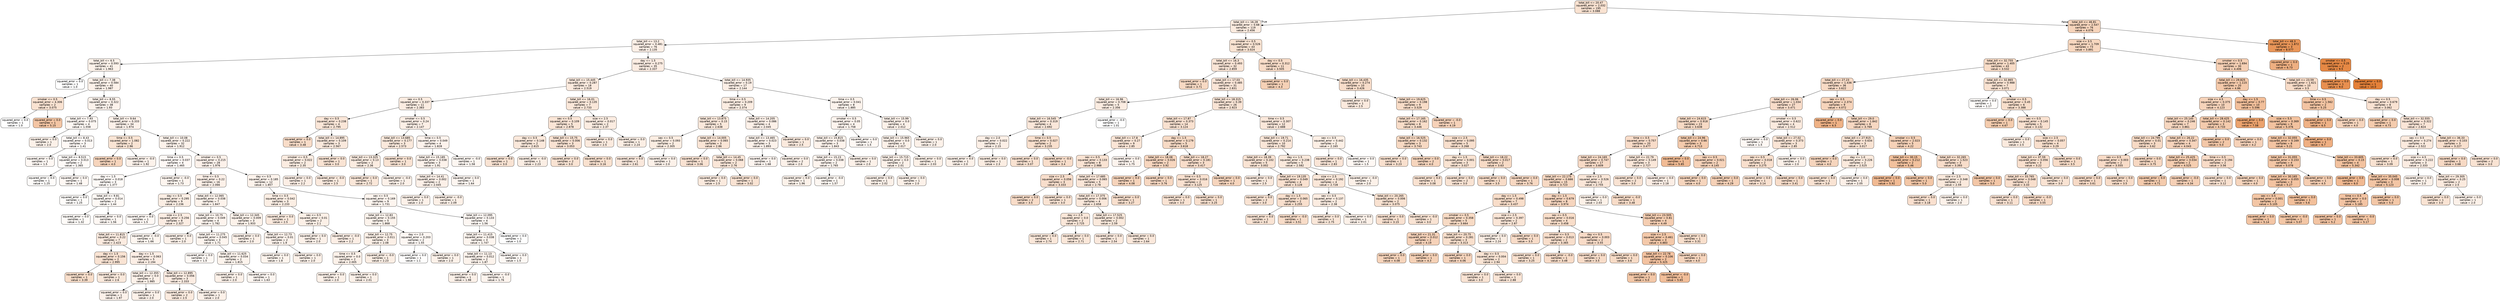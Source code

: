 digraph Tree {
node [shape=box, style="filled, rounded", color="black", fontname="helvetica"] ;
edge [fontname="helvetica"] ;
0 [label="total_bill <= 20.47\nsquared_error = 2.032\nsamples = 195\nvalue = 3.088", fillcolor="#f9e2d1"] ;
1 [label="total_bill <= 16.28\nsquared_error = 0.68\nsamples = 119\nvalue = 2.456", fillcolor="#fbebdf"] ;
0 -> 1 [labeldistance=2.5, labelangle=45, headlabel="True"] ;
2 [label="total_bill <= 13.2\nsquared_error = 0.481\nsamples = 76\nvalue = 2.135", fillcolor="#fcefe6"] ;
1 -> 2 ;
3 [label="total_bill <= 6.5\nsquared_error = 0.593\nsamples = 41\nvalue = 1.963", fillcolor="#fcf2ea"] ;
2 -> 3 ;
4 [label="squared_error = 0.0\nsamples = 1\nvalue = 1.0", fillcolor="#ffffff"] ;
3 -> 4 ;
5 [label="total_bill <= 7.38\nsquared_error = 0.584\nsamples = 40\nvalue = 1.987", fillcolor="#fcf1e9"] ;
3 -> 5 ;
6 [label="smoker <= 0.5\nsquared_error = 4.306\nsamples = 2\nvalue = 3.075", fillcolor="#f9e2d1"] ;
5 -> 6 ;
7 [label="squared_error = 0.0\nsamples = 1\nvalue = 1.0", fillcolor="#ffffff"] ;
6 -> 7 ;
8 [label="squared_error = 0.0\nsamples = 1\nvalue = 5.15", fillcolor="#f3c5a4"] ;
6 -> 8 ;
9 [label="total_bill <= 8.55\nsquared_error = 0.322\nsamples = 38\nvalue = 1.93", fillcolor="#fcf2eb"] ;
5 -> 9 ;
10 [label="total_bill <= 7.93\nsquared_error = 0.075\nsamples = 4\nvalue = 1.558", fillcolor="#fdf7f3"] ;
9 -> 10 ;
11 [label="squared_error = 0.0\nsamples = 1\nvalue = 2.0", fillcolor="#fcf1e9"] ;
10 -> 11 ;
12 [label="total_bill <= 8.43\nsquared_error = 0.013\nsamples = 3\nvalue = 1.41", fillcolor="#fef9f6"] ;
10 -> 12 ;
13 [label="squared_error = 0.0\nsamples = 1\nvalue = 1.5", fillcolor="#fef8f4"] ;
12 -> 13 ;
14 [label="total_bill <= 8.515\nsquared_error = 0.013\nsamples = 2\nvalue = 1.365", fillcolor="#fefaf7"] ;
12 -> 14 ;
15 [label="squared_error = 0.0\nsamples = 1\nvalue = 1.25", fillcolor="#fefcfa"] ;
14 -> 15 ;
16 [label="squared_error = 0.0\nsamples = 1\nvalue = 1.48", fillcolor="#fef8f4"] ;
14 -> 16 ;
17 [label="total_bill <= 9.64\nsquared_error = 0.333\nsamples = 34\nvalue = 1.974", fillcolor="#fcf1ea"] ;
9 -> 17 ;
18 [label="time <= 0.5\nsquared_error = 1.082\nsamples = 2\nvalue = 2.96", fillcolor="#f9e4d4"] ;
17 -> 18 ;
19 [label="squared_error = 0.0\nsamples = 1\nvalue = 4.0", fillcolor="#f6d5bd"] ;
18 -> 19 ;
20 [label="squared_error = -0.0\nsamples = 1\nvalue = 1.92", fillcolor="#fcf2eb"] ;
18 -> 20 ;
21 [label="total_bill <= 10.08\nsquared_error = 0.222\nsamples = 32\nvalue = 1.912", fillcolor="#fcf2eb"] ;
17 -> 21 ;
22 [label="time <= 0.5\nsquared_error = 0.037\nsamples = 4\nvalue = 1.465", fillcolor="#fef8f5"] ;
21 -> 22 ;
23 [label="day <= 1.5\nsquared_error = 0.018\nsamples = 3\nvalue = 1.377", fillcolor="#fefaf7"] ;
22 -> 23 ;
24 [label="squared_error = 0.0\nsamples = 1\nvalue = 1.25", fillcolor="#fefcfa"] ;
23 -> 24 ;
25 [label="total_bill <= 9.81\nsquared_error = 0.014\nsamples = 2\nvalue = 1.44", fillcolor="#fef9f5"] ;
23 -> 25 ;
26 [label="squared_error = 0.0\nsamples = 1\nvalue = 1.32", fillcolor="#fefbf8"] ;
25 -> 26 ;
27 [label="squared_error = 0.0\nsamples = 1\nvalue = 1.56", fillcolor="#fdf7f3"] ;
25 -> 27 ;
28 [label="squared_error = -0.0\nsamples = 1\nvalue = 1.73", fillcolor="#fdf5ef"] ;
22 -> 28 ;
29 [label="smoker <= 0.5\nsquared_error = 0.215\nsamples = 28\nvalue = 1.976", fillcolor="#fcf1ea"] ;
21 -> 29 ;
30 [label="time <= 0.5\nsquared_error = 0.22\nsamples = 16\nvalue = 2.066", fillcolor="#fcf0e8"] ;
29 -> 30 ;
31 [label="day <= 0.5\nsquared_error = 0.295\nsamples = 9\nvalue = 2.236", fillcolor="#fbeee4"] ;
30 -> 31 ;
32 [label="squared_error = 0.0\nsamples = 1\nvalue = 1.5", fillcolor="#fef8f4"] ;
31 -> 32 ;
33 [label="size <= 2.5\nsquared_error = 0.256\nsamples = 8\nvalue = 2.327", fillcolor="#fbece2"] ;
31 -> 33 ;
34 [label="total_bill <= 11.815\nsquared_error = 0.22\nsamples = 7\nvalue = 2.423", fillcolor="#fbebe0"] ;
33 -> 34 ;
35 [label="day <= 1.5\nsquared_error = 0.156\nsamples = 2\nvalue = 2.995", fillcolor="#f9e3d3"] ;
34 -> 35 ;
36 [label="squared_error = 0.0\nsamples = 1\nvalue = 3.39", fillcolor="#f8deca"] ;
35 -> 36 ;
37 [label="squared_error = 0.0\nsamples = 1\nvalue = 2.6", fillcolor="#fae9dc"] ;
35 -> 37 ;
38 [label="day <= 1.5\nsquared_error = 0.063\nsamples = 5\nvalue = 2.194", fillcolor="#fceee5"] ;
34 -> 38 ;
39 [label="total_bill <= 12.355\nsquared_error = 0.0\nsamples = 2\nvalue = 1.985", fillcolor="#fcf1e9"] ;
38 -> 39 ;
40 [label="squared_error = 0.0\nsamples = 1\nvalue = 1.97", fillcolor="#fcf1ea"] ;
39 -> 40 ;
41 [label="squared_error = 0.0\nsamples = 1\nvalue = 2.0", fillcolor="#fcf1e9"] ;
39 -> 41 ;
42 [label="total_bill <= 12.895\nsquared_error = 0.056\nsamples = 3\nvalue = 2.333", fillcolor="#fbece2"] ;
38 -> 42 ;
43 [label="squared_error = 0.0\nsamples = 2\nvalue = 2.5", fillcolor="#fbeade"] ;
42 -> 43 ;
44 [label="squared_error = 0.0\nsamples = 1\nvalue = 2.0", fillcolor="#fcf1e9"] ;
42 -> 44 ;
45 [label="squared_error = -0.0\nsamples = 1\nvalue = 1.66", fillcolor="#fdf6f0"] ;
33 -> 45 ;
46 [label="total_bill <= 12.065\nsquared_error = 0.038\nsamples = 7\nvalue = 1.847", fillcolor="#fdf3ec"] ;
30 -> 46 ;
47 [label="total_bill <= 10.75\nsquared_error = 0.049\nsamples = 4\nvalue = 1.782", fillcolor="#fdf4ee"] ;
46 -> 47 ;
48 [label="squared_error = 0.0\nsamples = 1\nvalue = 2.0", fillcolor="#fcf1e9"] ;
47 -> 48 ;
49 [label="total_bill <= 11.275\nsquared_error = 0.045\nsamples = 3\nvalue = 1.71", fillcolor="#fdf5ef"] ;
47 -> 49 ;
50 [label="squared_error = 0.0\nsamples = 1\nvalue = 1.5", fillcolor="#fef8f4"] ;
49 -> 50 ;
51 [label="total_bill <= 11.625\nsquared_error = 0.034\nsamples = 2\nvalue = 1.815", fillcolor="#fdf4ed"] ;
49 -> 51 ;
52 [label="squared_error = 0.0\nsamples = 1\nvalue = 2.0", fillcolor="#fcf1e9"] ;
51 -> 52 ;
53 [label="squared_error = 0.0\nsamples = 1\nvalue = 1.63", fillcolor="#fdf6f1"] ;
51 -> 53 ;
54 [label="total_bill <= 12.345\nsquared_error = 0.009\nsamples = 3\nvalue = 1.933", fillcolor="#fcf2ea"] ;
46 -> 54 ;
55 [label="squared_error = 0.0\nsamples = 1\nvalue = 2.0", fillcolor="#fcf1e9"] ;
54 -> 55 ;
56 [label="total_bill <= 12.73\nsquared_error = 0.01\nsamples = 2\nvalue = 1.9", fillcolor="#fcf2eb"] ;
54 -> 56 ;
57 [label="squared_error = 0.0\nsamples = 1\nvalue = 1.8", fillcolor="#fdf4ed"] ;
56 -> 57 ;
58 [label="squared_error = 0.0\nsamples = 1\nvalue = 2.0", fillcolor="#fcf1e9"] ;
56 -> 58 ;
59 [label="day <= 0.5\nsquared_error = 0.185\nsamples = 12\nvalue = 1.857", fillcolor="#fdf3ec"] ;
29 -> 59 ;
60 [label="time <= 0.5\nsquared_error = 0.042\nsamples = 3\nvalue = 2.233", fillcolor="#fbeee4"] ;
59 -> 60 ;
61 [label="squared_error = 0.0\nsamples = 1\nvalue = 2.5", fillcolor="#fbeade"] ;
60 -> 61 ;
62 [label="sex <= 0.5\nsquared_error = 0.01\nsamples = 2\nvalue = 2.1", fillcolor="#fcf0e7"] ;
60 -> 62 ;
63 [label="squared_error = 0.0\nsamples = 1\nvalue = 2.0", fillcolor="#fcf1e9"] ;
62 -> 63 ;
64 [label="squared_error = -0.0\nsamples = 1\nvalue = 2.2", fillcolor="#fceee5"] ;
62 -> 64 ;
65 [label="sex <= 0.5\nsquared_error = 0.169\nsamples = 9\nvalue = 1.731", fillcolor="#fdf5ef"] ;
59 -> 65 ;
66 [label="total_bill <= 12.83\nsquared_error = 0.155\nsamples = 5\nvalue = 1.868", fillcolor="#fcf3ec"] ;
65 -> 66 ;
67 [label="total_bill <= 12.75\nsquared_error = 0.011\nsamples = 3\nvalue = 2.08", fillcolor="#fcf0e7"] ;
66 -> 67 ;
68 [label="time <= 0.5\nsquared_error = 0.0\nsamples = 2\nvalue = 2.005", fillcolor="#fcf1e9"] ;
67 -> 68 ;
69 [label="squared_error = 0.0\nsamples = 1\nvalue = 2.0", fillcolor="#fcf1e9"] ;
68 -> 69 ;
70 [label="squared_error = 0.0\nsamples = 1\nvalue = 2.01", fillcolor="#fcf1e9"] ;
68 -> 70 ;
71 [label="squared_error = -0.0\nsamples = 1\nvalue = 2.23", fillcolor="#fbeee4"] ;
67 -> 71 ;
72 [label="day <= 2.0\nsquared_error = 0.203\nsamples = 2\nvalue = 1.55", fillcolor="#fdf7f3"] ;
66 -> 72 ;
73 [label="squared_error = 0.0\nsamples = 1\nvalue = 1.1", fillcolor="#fffefd"] ;
72 -> 73 ;
74 [label="squared_error = 0.0\nsamples = 1\nvalue = 2.0", fillcolor="#fcf1e9"] ;
72 -> 74 ;
75 [label="total_bill <= 12.095\nsquared_error = 0.133\nsamples = 4\nvalue = 1.56", fillcolor="#fdf7f3"] ;
65 -> 75 ;
76 [label="total_bill <= 11.415\nsquared_error = 0.038\nsamples = 3\nvalue = 1.747", fillcolor="#fdf5ef"] ;
75 -> 76 ;
77 [label="total_bill <= 11.13\nsquared_error = 0.012\nsamples = 2\nvalue = 1.87", fillcolor="#fcf3ec"] ;
76 -> 77 ;
78 [label="squared_error = 0.0\nsamples = 1\nvalue = 1.98", fillcolor="#fcf1e9"] ;
77 -> 78 ;
79 [label="squared_error = -0.0\nsamples = 1\nvalue = 1.76", fillcolor="#fdf4ee"] ;
77 -> 79 ;
80 [label="squared_error = 0.0\nsamples = 1\nvalue = 1.5", fillcolor="#fef8f4"] ;
76 -> 80 ;
81 [label="squared_error = 0.0\nsamples = 1\nvalue = 1.0", fillcolor="#ffffff"] ;
75 -> 81 ;
82 [label="day <= 1.5\nsquared_error = 0.275\nsamples = 35\nvalue = 2.337", fillcolor="#fbece2"] ;
2 -> 82 ;
83 [label="total_bill <= 15.445\nsquared_error = 0.287\nsamples = 18\nvalue = 2.519", fillcolor="#fbeade"] ;
82 -> 83 ;
84 [label="sex <= 0.5\nsquared_error = 0.337\nsamples = 11\nvalue = 2.383", fillcolor="#fbece1"] ;
83 -> 84 ;
85 [label="day <= 0.5\nsquared_error = 0.238\nsamples = 4\nvalue = 2.795", fillcolor="#fae6d8"] ;
84 -> 85 ;
86 [label="squared_error = 0.0\nsamples = 1\nvalue = 3.48", fillcolor="#f8dcc8"] ;
85 -> 86 ;
87 [label="total_bill <= 14.895\nsquared_error = 0.109\nsamples = 3\nvalue = 2.567", fillcolor="#fae9dd"] ;
85 -> 87 ;
88 [label="smoker <= 0.5\nsquared_error = 0.022\nsamples = 2\nvalue = 2.35", fillcolor="#fbece1"] ;
87 -> 88 ;
89 [label="squared_error = 0.0\nsamples = 1\nvalue = 2.2", fillcolor="#fceee5"] ;
88 -> 89 ;
90 [label="squared_error = -0.0\nsamples = 1\nvalue = 2.5", fillcolor="#fbeade"] ;
88 -> 90 ;
91 [label="squared_error = 0.0\nsamples = 1\nvalue = 3.0", fillcolor="#f9e3d3"] ;
87 -> 91 ;
92 [label="smoker <= 0.5\nsquared_error = 0.24\nsamples = 7\nvalue = 2.147", fillcolor="#fcefe6"] ;
84 -> 92 ;
93 [label="total_bill <= 13.685\nsquared_error = 0.177\nsamples = 3\nvalue = 2.573", fillcolor="#fae9dc"] ;
92 -> 93 ;
94 [label="total_bill <= 13.325\nsquared_error = 0.13\nsamples = 2\nvalue = 2.36", fillcolor="#fbece1"] ;
93 -> 94 ;
95 [label="squared_error = 0.0\nsamples = 1\nvalue = 2.72", fillcolor="#fae7d9"] ;
94 -> 95 ;
96 [label="squared_error = -0.0\nsamples = 1\nvalue = 2.0", fillcolor="#fcf1e9"] ;
94 -> 96 ;
97 [label="squared_error = 0.0\nsamples = 1\nvalue = 3.0", fillcolor="#f9e3d3"] ;
93 -> 97 ;
98 [label="time <= 0.5\nsquared_error = 0.049\nsamples = 4\nvalue = 1.828", fillcolor="#fdf3ed"] ;
92 -> 98 ;
99 [label="total_bill <= 15.185\nsquared_error = 0.038\nsamples = 3\nvalue = 1.91", fillcolor="#fcf2eb"] ;
98 -> 99 ;
100 [label="total_bill <= 14.41\nsquared_error = 0.002\nsamples = 2\nvalue = 2.045", fillcolor="#fcf0e8"] ;
99 -> 100 ;
101 [label="squared_error = 0.0\nsamples = 1\nvalue = 2.0", fillcolor="#fcf1e9"] ;
100 -> 101 ;
102 [label="squared_error = -0.0\nsamples = 1\nvalue = 2.09", fillcolor="#fcf0e7"] ;
100 -> 102 ;
103 [label="squared_error = 0.0\nsamples = 1\nvalue = 1.64", fillcolor="#fdf6f1"] ;
99 -> 103 ;
104 [label="squared_error = -0.0\nsamples = 1\nvalue = 1.58", fillcolor="#fdf7f2"] ;
98 -> 104 ;
105 [label="total_bill <= 16.01\nsquared_error = 0.135\nsamples = 7\nvalue = 2.733", fillcolor="#fae7d9"] ;
83 -> 105 ;
106 [label="sex <= 0.5\nsquared_error = 0.109\nsamples = 5\nvalue = 2.878", fillcolor="#fae5d6"] ;
105 -> 106 ;
107 [label="day <= 0.5\nsquared_error = 0.148\nsamples = 2\nvalue = 2.615", fillcolor="#fae8db"] ;
106 -> 107 ;
108 [label="squared_error = 0.0\nsamples = 1\nvalue = 3.0", fillcolor="#f9e3d3"] ;
107 -> 108 ;
109 [label="squared_error = -0.0\nsamples = 1\nvalue = 2.23", fillcolor="#fbeee4"] ;
107 -> 109 ;
110 [label="total_bill <= 15.75\nsquared_error = 0.006\nsamples = 3\nvalue = 3.053", fillcolor="#f9e2d2"] ;
106 -> 110 ;
111 [label="squared_error = 0.0\nsamples = 2\nvalue = 3.0", fillcolor="#f9e3d3"] ;
110 -> 111 ;
112 [label="squared_error = 0.0\nsamples = 1\nvalue = 3.16", fillcolor="#f9e1cf"] ;
110 -> 112 ;
113 [label="size <= 2.5\nsquared_error = 0.017\nsamples = 2\nvalue = 2.37", fillcolor="#fbece1"] ;
105 -> 113 ;
114 [label="squared_error = 0.0\nsamples = 1\nvalue = 2.5", fillcolor="#fbeade"] ;
113 -> 114 ;
115 [label="squared_error = 0.0\nsamples = 1\nvalue = 2.24", fillcolor="#fbeee4"] ;
113 -> 115 ;
116 [label="total_bill <= 14.935\nsquared_error = 0.19\nsamples = 17\nvalue = 2.144", fillcolor="#fcefe6"] ;
82 -> 116 ;
117 [label="time <= 0.5\nsquared_error = 0.209\nsamples = 9\nvalue = 2.374", fillcolor="#fbece1"] ;
116 -> 117 ;
118 [label="total_bill <= 13.875\nsquared_error = 0.15\nsamples = 5\nvalue = 2.638", fillcolor="#fae8db"] ;
117 -> 118 ;
119 [label="sex <= 0.5\nsquared_error = 0.093\nsamples = 2\nvalue = 2.305", fillcolor="#fbede2"] ;
118 -> 119 ;
120 [label="squared_error = 0.0\nsamples = 1\nvalue = 2.61", fillcolor="#fae8dc"] ;
119 -> 120 ;
121 [label="squared_error = 0.0\nsamples = 1\nvalue = 2.0", fillcolor="#fcf1e9"] ;
119 -> 121 ;
122 [label="total_bill <= 14.005\nsquared_error = 0.065\nsamples = 3\nvalue = 2.86", fillcolor="#fae5d6"] ;
118 -> 122 ;
123 [label="squared_error = 0.0\nsamples = 1\nvalue = 3.06", fillcolor="#f9e2d2"] ;
122 -> 123 ;
124 [label="total_bill <= 14.45\nsquared_error = 0.068\nsamples = 2\nvalue = 2.76", fillcolor="#fae6d8"] ;
122 -> 124 ;
125 [label="squared_error = 0.0\nsamples = 1\nvalue = 2.5", fillcolor="#fbeade"] ;
124 -> 125 ;
126 [label="squared_error = 0.0\nsamples = 1\nvalue = 3.02", fillcolor="#f9e3d3"] ;
124 -> 126 ;
127 [label="total_bill <= 14.205\nsquared_error = 0.086\nsamples = 4\nvalue = 2.045", fillcolor="#fcf0e8"] ;
117 -> 127 ;
128 [label="total_bill <= 13.465\nsquared_error = 0.023\nsamples = 3\nvalue = 1.893", fillcolor="#fcf2eb"] ;
127 -> 128 ;
129 [label="squared_error = 0.0\nsamples = 1\nvalue = 1.68", fillcolor="#fdf5f0"] ;
128 -> 129 ;
130 [label="squared_error = 0.0\nsamples = 2\nvalue = 2.0", fillcolor="#fcf1e9"] ;
128 -> 130 ;
131 [label="squared_error = 0.0\nsamples = 1\nvalue = 2.5", fillcolor="#fbeade"] ;
127 -> 131 ;
132 [label="time <= 0.5\nsquared_error = 0.041\nsamples = 8\nvalue = 1.885", fillcolor="#fcf3ec"] ;
116 -> 132 ;
133 [label="smoker <= 0.5\nsquared_error = 0.05\nsamples = 4\nvalue = 1.758", fillcolor="#fdf4ee"] ;
132 -> 133 ;
134 [label="total_bill <= 15.815\nsquared_error = 0.038\nsamples = 3\nvalue = 1.843", fillcolor="#fdf3ec"] ;
133 -> 134 ;
135 [label="total_bill <= 15.23\nsquared_error = 0.038\nsamples = 2\nvalue = 1.765", fillcolor="#fdf4ee"] ;
134 -> 135 ;
136 [label="squared_error = 0.0\nsamples = 1\nvalue = 1.96", fillcolor="#fcf2ea"] ;
135 -> 136 ;
137 [label="squared_error = -0.0\nsamples = 1\nvalue = 1.57", fillcolor="#fdf7f2"] ;
135 -> 137 ;
138 [label="squared_error = 0.0\nsamples = 1\nvalue = 2.0", fillcolor="#fcf1e9"] ;
134 -> 138 ;
139 [label="squared_error = 0.0\nsamples = 1\nvalue = 1.5", fillcolor="#fef8f4"] ;
133 -> 139 ;
140 [label="total_bill <= 15.99\nsquared_error = 0.0\nsamples = 4\nvalue = 2.012", fillcolor="#fcf1e9"] ;
132 -> 140 ;
141 [label="total_bill <= 15.965\nsquared_error = 0.0\nsamples = 3\nvalue = 2.017", fillcolor="#fcf1e9"] ;
140 -> 141 ;
142 [label="total_bill <= 15.715\nsquared_error = 0.0\nsamples = 2\nvalue = 2.01", fillcolor="#fcf1e9"] ;
141 -> 142 ;
143 [label="squared_error = 0.0\nsamples = 1\nvalue = 2.02", fillcolor="#fcf1e9"] ;
142 -> 143 ;
144 [label="squared_error = 0.0\nsamples = 1\nvalue = 2.0", fillcolor="#fcf1e9"] ;
142 -> 144 ;
145 [label="squared_error = 0.0\nsamples = 1\nvalue = 2.03", fillcolor="#fcf1e8"] ;
141 -> 145 ;
146 [label="squared_error = 0.0\nsamples = 1\nvalue = 2.0", fillcolor="#fcf1e9"] ;
140 -> 146 ;
147 [label="smoker <= 0.5\nsquared_error = 0.526\nsamples = 43\nvalue = 3.024", fillcolor="#f9e3d2"] ;
1 -> 147 ;
148 [label="total_bill <= 16.3\nsquared_error = 0.493\nsamples = 32\nvalue = 2.859", fillcolor="#fae5d6"] ;
147 -> 148 ;
149 [label="squared_error = 0.0\nsamples = 1\nvalue = 3.71", fillcolor="#f7d9c3"] ;
148 -> 149 ;
150 [label="total_bill <= 17.03\nsquared_error = 0.485\nsamples = 31\nvalue = 2.831", fillcolor="#fae5d7"] ;
148 -> 150 ;
151 [label="total_bill <= 16.96\nsquared_error = 0.708\nsamples = 5\nvalue = 2.356", fillcolor="#fbece1"] ;
150 -> 151 ;
152 [label="total_bill <= 16.545\nsquared_error = 0.319\nsamples = 4\nvalue = 2.692", fillcolor="#fae7da"] ;
151 -> 152 ;
153 [label="day <= 2.0\nsquared_error = 0.022\nsamples = 2\nvalue = 2.15", fillcolor="#fcefe6"] ;
152 -> 153 ;
154 [label="squared_error = 0.0\nsamples = 1\nvalue = 2.0", fillcolor="#fcf1e9"] ;
153 -> 154 ;
155 [label="squared_error = 0.0\nsamples = 1\nvalue = 2.3", fillcolor="#fbede2"] ;
153 -> 155 ;
156 [label="time <= 0.5\nsquared_error = 0.027\nsamples = 2\nvalue = 3.235", fillcolor="#f9e0ce"] ;
152 -> 156 ;
157 [label="squared_error = 0.0\nsamples = 1\nvalue = 3.07", fillcolor="#f9e2d1"] ;
156 -> 157 ;
158 [label="squared_error = -0.0\nsamples = 1\nvalue = 3.4", fillcolor="#f8ddca"] ;
156 -> 158 ;
159 [label="squared_error = -0.0\nsamples = 1\nvalue = 1.01", fillcolor="#ffffff"] ;
151 -> 159 ;
160 [label="total_bill <= 18.315\nsquared_error = 0.39\nsamples = 26\nvalue = 2.923", fillcolor="#f9e4d5"] ;
150 -> 160 ;
161 [label="total_bill <= 17.87\nsquared_error = 0.373\nsamples = 14\nvalue = 3.124", fillcolor="#f9e1d0"] ;
160 -> 161 ;
162 [label="total_bill <= 17.8\nsquared_error = 0.27\nsamples = 9\nvalue = 2.85", fillcolor="#fae5d6"] ;
161 -> 162 ;
163 [label="sex <= 0.5\nsquared_error = 0.133\nsamples = 8\nvalue = 2.988", fillcolor="#f9e3d3"] ;
162 -> 163 ;
164 [label="size <= 2.5\nsquared_error = 0.056\nsamples = 3\nvalue = 3.333", fillcolor="#f8decc"] ;
163 -> 164 ;
165 [label="squared_error = 0.0\nsamples = 2\nvalue = 3.5", fillcolor="#f8dcc8"] ;
164 -> 165 ;
166 [label="squared_error = 0.0\nsamples = 1\nvalue = 3.0", fillcolor="#f9e3d3"] ;
164 -> 166 ;
167 [label="total_bill <= 17.685\nsquared_error = 0.065\nsamples = 5\nvalue = 2.78", fillcolor="#fae6d8"] ;
163 -> 167 ;
168 [label="total_bill <= 17.375\nsquared_error = 0.006\nsamples = 4\nvalue = 2.658", fillcolor="#fae8db"] ;
167 -> 168 ;
169 [label="day <= 2.5\nsquared_error = 0.0\nsamples = 2\nvalue = 2.725", fillcolor="#fae7d9"] ;
168 -> 169 ;
170 [label="squared_error = 0.0\nsamples = 1\nvalue = 2.74", fillcolor="#fae7d9"] ;
169 -> 170 ;
171 [label="squared_error = 0.0\nsamples = 1\nvalue = 2.71", fillcolor="#fae7d9"] ;
169 -> 171 ;
172 [label="total_bill <= 17.525\nsquared_error = 0.002\nsamples = 2\nvalue = 2.59", fillcolor="#fae9dc"] ;
168 -> 172 ;
173 [label="squared_error = 0.0\nsamples = 1\nvalue = 2.54", fillcolor="#fbe9dd"] ;
172 -> 173 ;
174 [label="squared_error = 0.0\nsamples = 1\nvalue = 2.64", fillcolor="#fae8db"] ;
172 -> 174 ;
175 [label="squared_error = 0.0\nsamples = 1\nvalue = 3.27", fillcolor="#f8dfcd"] ;
167 -> 175 ;
176 [label="squared_error = 0.0\nsamples = 1\nvalue = 1.75", fillcolor="#fdf4ee"] ;
162 -> 176 ;
177 [label="day <= 1.5\nsquared_error = 0.179\nsamples = 5\nvalue = 3.618", fillcolor="#f7dac5"] ;
161 -> 177 ;
178 [label="total_bill <= 18.08\nsquared_error = 0.026\nsamples = 2\nvalue = 3.92", fillcolor="#f7d6bf"] ;
177 -> 178 ;
179 [label="squared_error = 0.0\nsamples = 1\nvalue = 4.08", fillcolor="#f6d4bb"] ;
178 -> 179 ;
180 [label="squared_error = 0.0\nsamples = 1\nvalue = 3.76", fillcolor="#f7d8c2"] ;
178 -> 180 ;
181 [label="total_bill <= 18.27\nsquared_error = 0.181\nsamples = 3\nvalue = 3.417", fillcolor="#f8ddca"] ;
177 -> 181 ;
182 [label="time <= 0.5\nsquared_error = 0.016\nsamples = 2\nvalue = 3.125", fillcolor="#f9e1d0"] ;
181 -> 182 ;
183 [label="squared_error = 0.0\nsamples = 1\nvalue = 3.0", fillcolor="#f9e3d3"] ;
182 -> 183 ;
184 [label="squared_error = 0.0\nsamples = 1\nvalue = 3.25", fillcolor="#f8e0ce"] ;
182 -> 184 ;
185 [label="squared_error = 0.0\nsamples = 1\nvalue = 4.0", fillcolor="#f6d5bd"] ;
181 -> 185 ;
186 [label="time <= 0.5\nsquared_error = 0.307\nsamples = 12\nvalue = 2.688", fillcolor="#fae7da"] ;
160 -> 186 ;
187 [label="total_bill <= 19.71\nsquared_error = 0.214\nsamples = 10\nvalue = 2.792", fillcolor="#fae6d8"] ;
186 -> 187 ;
188 [label="total_bill <= 18.39\nsquared_error = 0.102\nsamples = 5\nvalue = 3.002", fillcolor="#f9e3d3"] ;
187 -> 188 ;
189 [label="squared_error = 0.0\nsamples = 1\nvalue = 2.5", fillcolor="#fbeade"] ;
188 -> 189 ;
190 [label="total_bill <= 19.135\nsquared_error = 0.049\nsamples = 4\nvalue = 3.128", fillcolor="#f9e1d0"] ;
188 -> 190 ;
191 [label="squared_error = 0.0\nsamples = 2\nvalue = 3.0", fillcolor="#f9e3d3"] ;
190 -> 191 ;
192 [label="day <= 1.5\nsquared_error = 0.065\nsamples = 2\nvalue = 3.255", fillcolor="#f8dfcd"] ;
190 -> 192 ;
193 [label="squared_error = 0.0\nsamples = 1\nvalue = 3.0", fillcolor="#f9e3d3"] ;
192 -> 193 ;
194 [label="squared_error = -0.0\nsamples = 1\nvalue = 3.51", fillcolor="#f8dcc8"] ;
192 -> 194 ;
195 [label="day <= 1.5\nsquared_error = 0.238\nsamples = 5\nvalue = 2.582", fillcolor="#fae9dc"] ;
187 -> 195 ;
196 [label="size <= 2.5\nsquared_error = 0.192\nsamples = 4\nvalue = 2.728", fillcolor="#fae7d9"] ;
195 -> 196 ;
197 [label="sex <= 0.5\nsquared_error = 0.137\nsamples = 2\nvalue = 2.38", fillcolor="#fbece1"] ;
196 -> 197 ;
198 [label="squared_error = 0.0\nsamples = 1\nvalue = 2.75", fillcolor="#fae7d9"] ;
197 -> 198 ;
199 [label="squared_error = 0.0\nsamples = 1\nvalue = 2.01", fillcolor="#fcf1e9"] ;
197 -> 199 ;
200 [label="total_bill <= 20.265\nsquared_error = 0.006\nsamples = 2\nvalue = 3.075", fillcolor="#f9e2d1"] ;
196 -> 200 ;
201 [label="squared_error = 0.0\nsamples = 1\nvalue = 3.15", fillcolor="#f9e1d0"] ;
200 -> 201 ;
202 [label="squared_error = -0.0\nsamples = 1\nvalue = 3.0", fillcolor="#f9e3d3"] ;
200 -> 202 ;
203 [label="squared_error = -0.0\nsamples = 1\nvalue = 2.0", fillcolor="#fcf1e9"] ;
195 -> 203 ;
204 [label="sex <= 0.5\nsquared_error = 0.442\nsamples = 2\nvalue = 2.165", fillcolor="#fcefe5"] ;
186 -> 204 ;
205 [label="squared_error = 0.0\nsamples = 1\nvalue = 2.83", fillcolor="#fae5d7"] ;
204 -> 205 ;
206 [label="squared_error = 0.0\nsamples = 1\nvalue = 1.5", fillcolor="#fef8f4"] ;
204 -> 206 ;
207 [label="day <= 0.5\nsquared_error = 0.312\nsamples = 11\nvalue = 3.505", fillcolor="#f8dcc8"] ;
147 -> 207 ;
208 [label="squared_error = 0.0\nsamples = 1\nvalue = 4.3", fillcolor="#f5d1b6"] ;
207 -> 208 ;
209 [label="total_bill <= 16.435\nsquared_error = 0.274\nsamples = 10\nvalue = 3.426", fillcolor="#f8ddca"] ;
207 -> 209 ;
210 [label="squared_error = 0.0\nsamples = 1\nvalue = 2.5", fillcolor="#fbeade"] ;
209 -> 210 ;
211 [label="total_bill <= 19.625\nsquared_error = 0.198\nsamples = 9\nvalue = 3.529", fillcolor="#f8dcc7"] ;
209 -> 211 ;
212 [label="total_bill <= 17.165\nsquared_error = 0.162\nsamples = 8\nvalue = 3.446", fillcolor="#f8ddc9"] ;
211 -> 212 ;
213 [label="total_bill <= 16.525\nsquared_error = 0.132\nsamples = 3\nvalue = 3.743", fillcolor="#f7d9c3"] ;
212 -> 213 ;
214 [label="squared_error = 0.0\nsamples = 1\nvalue = 3.23", fillcolor="#f9e0ce"] ;
213 -> 214 ;
215 [label="squared_error = 0.0\nsamples = 2\nvalue = 4.0", fillcolor="#f6d5bd"] ;
213 -> 215 ;
216 [label="size <= 2.5\nsquared_error = 0.095\nsamples = 5\nvalue = 3.268", fillcolor="#f8dfcd"] ;
212 -> 216 ;
217 [label="day <= 1.5\nsquared_error = 0.001\nsamples = 3\nvalue = 3.027", fillcolor="#f9e3d2"] ;
216 -> 217 ;
218 [label="squared_error = 0.0\nsamples = 1\nvalue = 3.08", fillcolor="#f9e2d1"] ;
217 -> 218 ;
219 [label="squared_error = 0.0\nsamples = 2\nvalue = 3.0", fillcolor="#f9e3d3"] ;
217 -> 219 ;
220 [label="total_bill <= 18.22\nsquared_error = 0.017\nsamples = 2\nvalue = 3.63", fillcolor="#f7dac5"] ;
216 -> 220 ;
221 [label="squared_error = 0.0\nsamples = 1\nvalue = 3.5", fillcolor="#f8dcc8"] ;
220 -> 221 ;
222 [label="squared_error = 0.0\nsamples = 1\nvalue = 3.76", fillcolor="#f7d8c2"] ;
220 -> 222 ;
223 [label="squared_error = -0.0\nsamples = 1\nvalue = 4.19", fillcolor="#f6d2b9"] ;
211 -> 223 ;
224 [label="total_bill <= 46.81\nsquared_error = 2.547\nsamples = 76\nvalue = 4.076", fillcolor="#f6d4bb"] ;
0 -> 224 [labeldistance=2.5, labelangle=-45, headlabel="False"] ;
225 [label="size <= 3.5\nsquared_error = 1.709\nsamples = 73\nvalue = 3.891", fillcolor="#f7d7bf"] ;
224 -> 225 ;
226 [label="total_bill <= 32.755\nsquared_error = 1.405\nsamples = 43\nvalue = 3.532", fillcolor="#f8dcc7"] ;
225 -> 226 ;
227 [label="total_bill <= 27.23\nsquared_error = 1.436\nsamples = 36\nvalue = 3.622", fillcolor="#f7dac5"] ;
226 -> 227 ;
228 [label="total_bill <= 26.06\nsquared_error = 1.034\nsamples = 27\nvalue = 3.471", fillcolor="#f8dcc9"] ;
227 -> 228 ;
229 [label="total_bill <= 24.615\nsquared_error = 0.918\nsamples = 23\nvalue = 3.638", fillcolor="#f7dac5"] ;
228 -> 229 ;
230 [label="time <= 0.5\nsquared_error = 0.757\nsamples = 20\nvalue = 3.477", fillcolor="#f8dcc9"] ;
229 -> 230 ;
231 [label="total_bill <= 24.165\nsquared_error = 0.747\nsamples = 17\nvalue = 3.609", fillcolor="#f7dac6"] ;
230 -> 231 ;
232 [label="total_bill <= 22.175\nsquared_error = 0.666\nsamples = 15\nvalue = 3.723", fillcolor="#f7d9c3"] ;
231 -> 232 ;
233 [label="day <= 1.5\nsquared_error = 0.498\nsamples = 7\nvalue = 3.437", fillcolor="#f8ddc9"] ;
232 -> 233 ;
234 [label="smoker <= 0.5\nsquared_error = 0.358\nsamples = 5\nvalue = 3.664", fillcolor="#f7dac4"] ;
233 -> 234 ;
235 [label="total_bill <= 21.31\nsquared_error = 0.012\nsamples = 2\nvalue = 4.19", fillcolor="#f6d2b9"] ;
234 -> 235 ;
236 [label="squared_error = 0.0\nsamples = 1\nvalue = 4.08", fillcolor="#f6d4bb"] ;
235 -> 236 ;
237 [label="squared_error = 0.0\nsamples = 1\nvalue = 4.3", fillcolor="#f5d1b6"] ;
235 -> 237 ;
238 [label="total_bill <= 20.75\nsquared_error = 0.281\nsamples = 3\nvalue = 3.313", fillcolor="#f8dfcc"] ;
234 -> 238 ;
239 [label="squared_error = 0.0\nsamples = 1\nvalue = 4.06", fillcolor="#f6d4bc"] ;
238 -> 239 ;
240 [label="day <= 0.5\nsquared_error = 0.004\nsamples = 2\nvalue = 2.94", fillcolor="#f9e4d4"] ;
238 -> 240 ;
241 [label="squared_error = 0.0\nsamples = 1\nvalue = 3.0", fillcolor="#f9e3d3"] ;
240 -> 241 ;
242 [label="squared_error = 0.0\nsamples = 1\nvalue = 2.88", fillcolor="#fae5d6"] ;
240 -> 242 ;
243 [label="size <= 2.5\nsquared_error = 0.397\nsamples = 2\nvalue = 2.87", fillcolor="#fae5d6"] ;
233 -> 243 ;
244 [label="squared_error = 0.0\nsamples = 1\nvalue = 2.24", fillcolor="#fbeee4"] ;
243 -> 244 ;
245 [label="squared_error = 0.0\nsamples = 1\nvalue = 3.5", fillcolor="#f8dcc8"] ;
243 -> 245 ;
246 [label="day <= 1.5\nsquared_error = 0.679\nsamples = 8\nvalue = 3.974", fillcolor="#f6d5be"] ;
232 -> 246 ;
247 [label="sex <= 0.5\nsquared_error = 0.016\nsamples = 4\nvalue = 3.458", fillcolor="#f8ddc9"] ;
246 -> 247 ;
248 [label="smoker <= 0.5\nsquared_error = 0.013\nsamples = 2\nvalue = 3.365", fillcolor="#f8decb"] ;
247 -> 248 ;
249 [label="squared_error = 0.0\nsamples = 1\nvalue = 3.25", fillcolor="#f8e0ce"] ;
248 -> 249 ;
250 [label="squared_error = -0.0\nsamples = 1\nvalue = 3.48", fillcolor="#f8dcc8"] ;
248 -> 250 ;
251 [label="day <= 0.5\nsquared_error = 0.003\nsamples = 2\nvalue = 3.55", fillcolor="#f8dbc7"] ;
247 -> 251 ;
252 [label="squared_error = 0.0\nsamples = 1\nvalue = 3.5", fillcolor="#f8dcc8"] ;
251 -> 252 ;
253 [label="squared_error = 0.0\nsamples = 1\nvalue = 3.6", fillcolor="#f7dbc6"] ;
251 -> 253 ;
254 [label="total_bill <= 23.505\nsquared_error = 0.81\nsamples = 4\nvalue = 4.49", fillcolor="#f5ceb2"] ;
246 -> 254 ;
255 [label="size <= 2.5\nsquared_error = 0.461\nsamples = 3\nvalue = 4.883", fillcolor="#f4c9aa"] ;
254 -> 255 ;
256 [label="total_bill <= 22.78\nsquared_error = 0.106\nsamples = 2\nvalue = 5.325", fillcolor="#f3c2a0"] ;
255 -> 256 ;
257 [label="squared_error = 0.0\nsamples = 1\nvalue = 5.0", fillcolor="#f3c7a7"] ;
256 -> 257 ;
258 [label="squared_error = -0.0\nsamples = 1\nvalue = 5.65", fillcolor="#f2be99"] ;
256 -> 258 ;
259 [label="squared_error = 0.0\nsamples = 1\nvalue = 4.0", fillcolor="#f6d5bd"] ;
255 -> 259 ;
260 [label="squared_error = 0.0\nsamples = 1\nvalue = 3.31", fillcolor="#f8dfcc"] ;
254 -> 260 ;
261 [label="size <= 2.5\nsquared_error = 0.526\nsamples = 2\nvalue = 2.755", fillcolor="#fae6d8"] ;
231 -> 261 ;
262 [label="squared_error = 0.0\nsamples = 1\nvalue = 2.03", fillcolor="#fcf1e8"] ;
261 -> 262 ;
263 [label="squared_error = -0.0\nsamples = 1\nvalue = 3.48", fillcolor="#f8dcc8"] ;
261 -> 263 ;
264 [label="total_bill <= 22.79\nsquared_error = 0.149\nsamples = 3\nvalue = 2.727", fillcolor="#fae7d9"] ;
230 -> 264 ;
265 [label="squared_error = 0.0\nsamples = 2\nvalue = 3.0", fillcolor="#f9e3d3"] ;
264 -> 265 ;
266 [label="squared_error = 0.0\nsamples = 1\nvalue = 2.18", fillcolor="#fceee5"] ;
264 -> 266 ;
267 [label="total_bill <= 24.96\nsquared_error = 0.66\nsamples = 3\nvalue = 4.713", fillcolor="#f4cbad"] ;
229 -> 267 ;
268 [label="squared_error = 0.0\nsamples = 1\nvalue = 5.85", fillcolor="#f1bb94"] ;
267 -> 268 ;
269 [label="sex <= 0.5\nsquared_error = 0.021\nsamples = 2\nvalue = 4.145", fillcolor="#f6d3ba"] ;
267 -> 269 ;
270 [label="squared_error = 0.0\nsamples = 1\nvalue = 4.0", fillcolor="#f6d5bd"] ;
269 -> 270 ;
271 [label="squared_error = 0.0\nsamples = 1\nvalue = 4.29", fillcolor="#f5d1b7"] ;
269 -> 271 ;
272 [label="smoker <= 0.5\nsquared_error = 0.622\nsamples = 4\nvalue = 2.512", fillcolor="#fbeade"] ;
228 -> 272 ;
273 [label="squared_error = 0.0\nsamples = 1\nvalue = 1.5", fillcolor="#fef8f4"] ;
272 -> 273 ;
274 [label="total_bill <= 27.02\nsquared_error = 0.373\nsamples = 3\nvalue = 2.85", fillcolor="#fae5d6"] ;
272 -> 274 ;
275 [label="sex <= 0.5\nsquared_error = 0.018\nsamples = 2\nvalue = 3.275", fillcolor="#f8dfcd"] ;
274 -> 275 ;
276 [label="squared_error = 0.0\nsamples = 1\nvalue = 3.14", fillcolor="#f9e1d0"] ;
275 -> 276 ;
277 [label="squared_error = 0.0\nsamples = 1\nvalue = 3.41", fillcolor="#f8ddca"] ;
275 -> 277 ;
278 [label="squared_error = 0.0\nsamples = 1\nvalue = 2.0", fillcolor="#fcf1e9"] ;
274 -> 278 ;
279 [label="sex <= 0.5\nsquared_error = 2.374\nsamples = 9\nvalue = 4.072", fillcolor="#f6d4bb"] ;
227 -> 279 ;
280 [label="squared_error = 0.0\nsamples = 1\nvalue = 6.5", fillcolor="#efb286"] ;
279 -> 280 ;
281 [label="total_bill <= 29.0\nsquared_error = 1.842\nsamples = 8\nvalue = 3.769", fillcolor="#f7d8c2"] ;
279 -> 281 ;
282 [label="total_bill <= 27.915\nsquared_error = 0.634\nsamples = 3\nvalue = 3.017", fillcolor="#f9e3d3"] ;
281 -> 282 ;
283 [label="squared_error = 0.0\nsamples = 1\nvalue = 4.0", fillcolor="#f6d5bd"] ;
282 -> 283 ;
284 [label="day <= 1.0\nsquared_error = 0.226\nsamples = 2\nvalue = 2.525", fillcolor="#fbeadd"] ;
282 -> 284 ;
285 [label="squared_error = 0.0\nsamples = 1\nvalue = 3.0", fillcolor="#f9e3d3"] ;
284 -> 285 ;
286 [label="squared_error = 0.0\nsamples = 1\nvalue = 2.05", fillcolor="#fcf0e8"] ;
284 -> 286 ;
287 [label="smoker <= 0.5\nsquared_error = 2.023\nsamples = 5\nvalue = 4.22", fillcolor="#f6d2b8"] ;
281 -> 287 ;
288 [label="total_bill <= 30.15\nsquared_error = 0.212\nsamples = 2\nvalue = 5.46", fillcolor="#f2c19d"] ;
287 -> 288 ;
289 [label="squared_error = 0.0\nsamples = 1\nvalue = 5.92", fillcolor="#f1ba93"] ;
288 -> 289 ;
290 [label="squared_error = 0.0\nsamples = 1\nvalue = 5.0", fillcolor="#f3c7a7"] ;
288 -> 290 ;
291 [label="total_bill <= 32.265\nsquared_error = 1.523\nsamples = 3\nvalue = 3.393", fillcolor="#f8ddca"] ;
287 -> 291 ;
292 [label="size <= 2.5\nsquared_error = 0.348\nsamples = 2\nvalue = 2.59", fillcolor="#fae9dc"] ;
291 -> 292 ;
293 [label="squared_error = 0.0\nsamples = 1\nvalue = 3.18", fillcolor="#f9e0cf"] ;
292 -> 293 ;
294 [label="squared_error = 0.0\nsamples = 1\nvalue = 2.0", fillcolor="#fcf1e9"] ;
292 -> 294 ;
295 [label="squared_error = 0.0\nsamples = 1\nvalue = 5.0", fillcolor="#f3c7a7"] ;
291 -> 295 ;
296 [label="total_bill <= 32.865\nsquared_error = 0.988\nsamples = 7\nvalue = 3.071", fillcolor="#f9e2d1"] ;
226 -> 296 ;
297 [label="squared_error = 0.0\nsamples = 1\nvalue = 1.17", fillcolor="#fffdfb"] ;
296 -> 297 ;
298 [label="smoker <= 0.5\nsquared_error = 0.45\nsamples = 6\nvalue = 3.388", fillcolor="#f8deca"] ;
296 -> 298 ;
299 [label="squared_error = 0.0\nsamples = 1\nvalue = 4.67", fillcolor="#f4ccae"] ;
298 -> 299 ;
300 [label="sex <= 0.5\nsquared_error = 0.145\nsamples = 5\nvalue = 3.132", fillcolor="#f9e1d0"] ;
298 -> 300 ;
301 [label="squared_error = 0.0\nsamples = 1\nvalue = 2.5", fillcolor="#fbeade"] ;
300 -> 301 ;
302 [label="size <= 2.5\nsquared_error = 0.057\nsamples = 4\nvalue = 3.29", fillcolor="#f8dfcd"] ;
300 -> 302 ;
303 [label="total_bill <= 37.59\nsquared_error = 0.056\nsamples = 3\nvalue = 3.22", fillcolor="#f9e0ce"] ;
302 -> 303 ;
304 [label="total_bill <= 33.765\nsquared_error = 0.048\nsamples = 2\nvalue = 3.33", fillcolor="#f8decc"] ;
303 -> 304 ;
305 [label="squared_error = 0.0\nsamples = 1\nvalue = 3.11", fillcolor="#f9e1d1"] ;
304 -> 305 ;
306 [label="squared_error = -0.0\nsamples = 1\nvalue = 3.55", fillcolor="#f8dbc7"] ;
304 -> 306 ;
307 [label="squared_error = 0.0\nsamples = 1\nvalue = 3.0", fillcolor="#f9e3d3"] ;
303 -> 307 ;
308 [label="squared_error = 0.0\nsamples = 1\nvalue = 3.5", fillcolor="#f8dcc8"] ;
302 -> 308 ;
309 [label="smoker <= 0.5\nsquared_error = 1.694\nsamples = 30\nvalue = 4.406", fillcolor="#f5cfb4"] ;
225 -> 309 ;
310 [label="total_bill <= 29.825\nsquared_error = 1.115\nsamples = 20\nvalue = 4.86", fillcolor="#f4c9aa"] ;
309 -> 310 ;
311 [label="size <= 4.5\nsquared_error = 0.375\nsamples = 10\nvalue = 4.123", fillcolor="#f6d3ba"] ;
310 -> 311 ;
312 [label="total_bill <= 25.145\nsquared_error = 0.246\nsamples = 7\nvalue = 3.861", fillcolor="#f7d7c0"] ;
311 -> 312 ;
313 [label="total_bill <= 24.795\nsquared_error = 0.01\nsamples = 3\nvalue = 3.62", fillcolor="#f7dac5"] ;
312 -> 313 ;
314 [label="sex <= 0.5\nsquared_error = 0.003\nsamples = 2\nvalue = 3.555", fillcolor="#f8dbc7"] ;
313 -> 314 ;
315 [label="squared_error = 0.0\nsamples = 1\nvalue = 3.61", fillcolor="#f7dac6"] ;
314 -> 315 ;
316 [label="squared_error = 0.0\nsamples = 1\nvalue = 3.5", fillcolor="#f8dcc8"] ;
314 -> 316 ;
317 [label="squared_error = 0.0\nsamples = 1\nvalue = 3.75", fillcolor="#f7d8c2"] ;
313 -> 317 ;
318 [label="total_bill <= 26.22\nsquared_error = 0.347\nsamples = 4\nvalue = 4.043", fillcolor="#f6d4bc"] ;
312 -> 318 ;
319 [label="total_bill <= 25.425\nsquared_error = 0.034\nsamples = 2\nvalue = 4.525", fillcolor="#f5ceb1"] ;
318 -> 319 ;
320 [label="squared_error = 0.0\nsamples = 1\nvalue = 4.71", fillcolor="#f4cbad"] ;
319 -> 320 ;
321 [label="squared_error = -0.0\nsamples = 1\nvalue = 4.34", fillcolor="#f5d0b6"] ;
319 -> 321 ;
322 [label="time <= 0.5\nsquared_error = 0.194\nsamples = 2\nvalue = 3.56", fillcolor="#f8dbc7"] ;
318 -> 322 ;
323 [label="squared_error = 0.0\nsamples = 1\nvalue = 3.12", fillcolor="#f9e1d0"] ;
322 -> 323 ;
324 [label="squared_error = 0.0\nsamples = 1\nvalue = 4.0", fillcolor="#f6d5bd"] ;
322 -> 324 ;
325 [label="total_bill <= 28.425\nsquared_error = 0.142\nsamples = 3\nvalue = 4.733", fillcolor="#f4cbad"] ;
311 -> 325 ;
326 [label="squared_error = 0.0\nsamples = 2\nvalue = 5.0", fillcolor="#f3c7a7"] ;
325 -> 326 ;
327 [label="squared_error = 0.0\nsamples = 1\nvalue = 4.2", fillcolor="#f6d2b9"] ;
325 -> 327 ;
328 [label="day <= 1.5\nsquared_error = 0.77\nsamples = 10\nvalue = 5.596", fillcolor="#f2bf9a"] ;
310 -> 328 ;
329 [label="squared_error = 0.0\nsamples = 1\nvalue = 7.58", fillcolor="#eca36e"] ;
328 -> 329 ;
330 [label="size <= 5.5\nsquared_error = 0.369\nsamples = 9\nvalue = 5.376", fillcolor="#f2c29f"] ;
328 -> 330 ;
331 [label="total_bill <= 32.055\nsquared_error = 0.169\nsamples = 8\nvalue = 5.21", fillcolor="#f3c4a2"] ;
330 -> 331 ;
332 [label="total_bill <= 31.055\nsquared_error = 0.153\nsamples = 4\nvalue = 5.078", fillcolor="#f3c6a5"] ;
331 -> 332 ;
333 [label="total_bill <= 30.165\nsquared_error = 0.055\nsamples = 3\nvalue = 5.27", fillcolor="#f3c3a1"] ;
332 -> 333 ;
334 [label="sex <= 0.5\nsquared_error = 0.001\nsamples = 2\nvalue = 5.105", fillcolor="#f3c6a5"] ;
333 -> 334 ;
335 [label="squared_error = 0.0\nsamples = 1\nvalue = 5.14", fillcolor="#f3c5a4"] ;
334 -> 335 ;
336 [label="squared_error = -0.0\nsamples = 1\nvalue = 5.07", fillcolor="#f3c6a5"] ;
334 -> 336 ;
337 [label="squared_error = 0.0\nsamples = 1\nvalue = 5.6", fillcolor="#f2bf9a"] ;
333 -> 337 ;
338 [label="squared_error = 0.0\nsamples = 1\nvalue = 4.5", fillcolor="#f5ceb2"] ;
332 -> 338 ;
339 [label="total_bill <= 33.605\nsquared_error = 0.15\nsamples = 4\nvalue = 5.342", fillcolor="#f2c29f"] ;
331 -> 339 ;
340 [label="squared_error = 0.0\nsamples = 1\nvalue = 6.0", fillcolor="#f1b991"] ;
339 -> 340 ;
341 [label="total_bill <= 35.045\nsquared_error = 0.008\nsamples = 3\nvalue = 5.123", fillcolor="#f3c5a4"] ;
339 -> 341 ;
342 [label="time <= 0.5\nsquared_error = 0.0\nsamples = 2\nvalue = 5.185", fillcolor="#f3c4a3"] ;
341 -> 342 ;
343 [label="squared_error = 0.0\nsamples = 1\nvalue = 5.2", fillcolor="#f3c4a3"] ;
342 -> 343 ;
344 [label="squared_error = -0.0\nsamples = 1\nvalue = 5.17", fillcolor="#f3c5a3"] ;
342 -> 344 ;
345 [label="squared_error = 0.0\nsamples = 1\nvalue = 5.0", fillcolor="#f3c7a7"] ;
341 -> 345 ;
346 [label="squared_error = 0.0\nsamples = 1\nvalue = 6.7", fillcolor="#efaf82"] ;
330 -> 346 ;
347 [label="total_bill <= 23.59\nsquared_error = 1.621\nsamples = 10\nvalue = 3.5", fillcolor="#f8dcc8"] ;
309 -> 347 ;
348 [label="time <= 0.5\nsquared_error = 1.562\nsamples = 2\nvalue = 5.25", fillcolor="#f3c4a2"] ;
347 -> 348 ;
349 [label="squared_error = 0.0\nsamples = 1\nvalue = 6.5", fillcolor="#efb286"] ;
348 -> 349 ;
350 [label="squared_error = 0.0\nsamples = 1\nvalue = 4.0", fillcolor="#f6d5bd"] ;
348 -> 350 ;
351 [label="day <= 0.5\nsquared_error = 0.679\nsamples = 8\nvalue = 3.062", fillcolor="#f9e2d2"] ;
347 -> 351 ;
352 [label="squared_error = 0.0\nsamples = 1\nvalue = 4.73", fillcolor="#f4cbad"] ;
351 -> 352 ;
353 [label="total_bill <= 32.555\nsquared_error = 0.322\nsamples = 7\nvalue = 2.824", fillcolor="#fae5d7"] ;
351 -> 353 ;
354 [label="sex <= 0.5\nsquared_error = 0.274\nsamples = 4\nvalue = 2.522", fillcolor="#fbeade"] ;
353 -> 354 ;
355 [label="squared_error = 0.0\nsamples = 1\nvalue = 3.09", fillcolor="#f9e2d1"] ;
354 -> 355 ;
356 [label="size <= 4.5\nsquared_error = 0.222\nsamples = 3\nvalue = 2.333", fillcolor="#fbece2"] ;
354 -> 356 ;
357 [label="squared_error = 0.0\nsamples = 1\nvalue = 2.0", fillcolor="#fcf1e9"] ;
356 -> 357 ;
358 [label="total_bill <= 29.305\nsquared_error = 0.25\nsamples = 2\nvalue = 2.5", fillcolor="#fbeade"] ;
356 -> 358 ;
359 [label="squared_error = 0.0\nsamples = 1\nvalue = 3.0", fillcolor="#f9e3d3"] ;
358 -> 359 ;
360 [label="squared_error = 0.0\nsamples = 1\nvalue = 2.0", fillcolor="#fcf1e9"] ;
358 -> 360 ;
361 [label="total_bill <= 36.33\nsquared_error = 0.103\nsamples = 3\nvalue = 3.227", fillcolor="#f9e0ce"] ;
353 -> 361 ;
362 [label="squared_error = 0.0\nsamples = 1\nvalue = 3.68", fillcolor="#f7d9c4"] ;
361 -> 362 ;
363 [label="squared_error = 0.0\nsamples = 2\nvalue = 3.0", fillcolor="#f9e3d3"] ;
361 -> 363 ;
364 [label="total_bill <= 48.3\nsquared_error = 1.872\nsamples = 3\nvalue = 8.577", fillcolor="#e99558"] ;
224 -> 364 ;
365 [label="squared_error = 0.0\nsamples = 1\nvalue = 6.73", fillcolor="#eeaf81"] ;
364 -> 365 ;
366 [label="smoker <= 0.5\nsquared_error = 0.25\nsamples = 2\nvalue = 9.5", fillcolor="#e68844"] ;
364 -> 366 ;
367 [label="squared_error = 0.0\nsamples = 1\nvalue = 9.0", fillcolor="#e88f4f"] ;
366 -> 367 ;
368 [label="squared_error = 0.0\nsamples = 1\nvalue = 10.0", fillcolor="#e58139"] ;
366 -> 368 ;
}